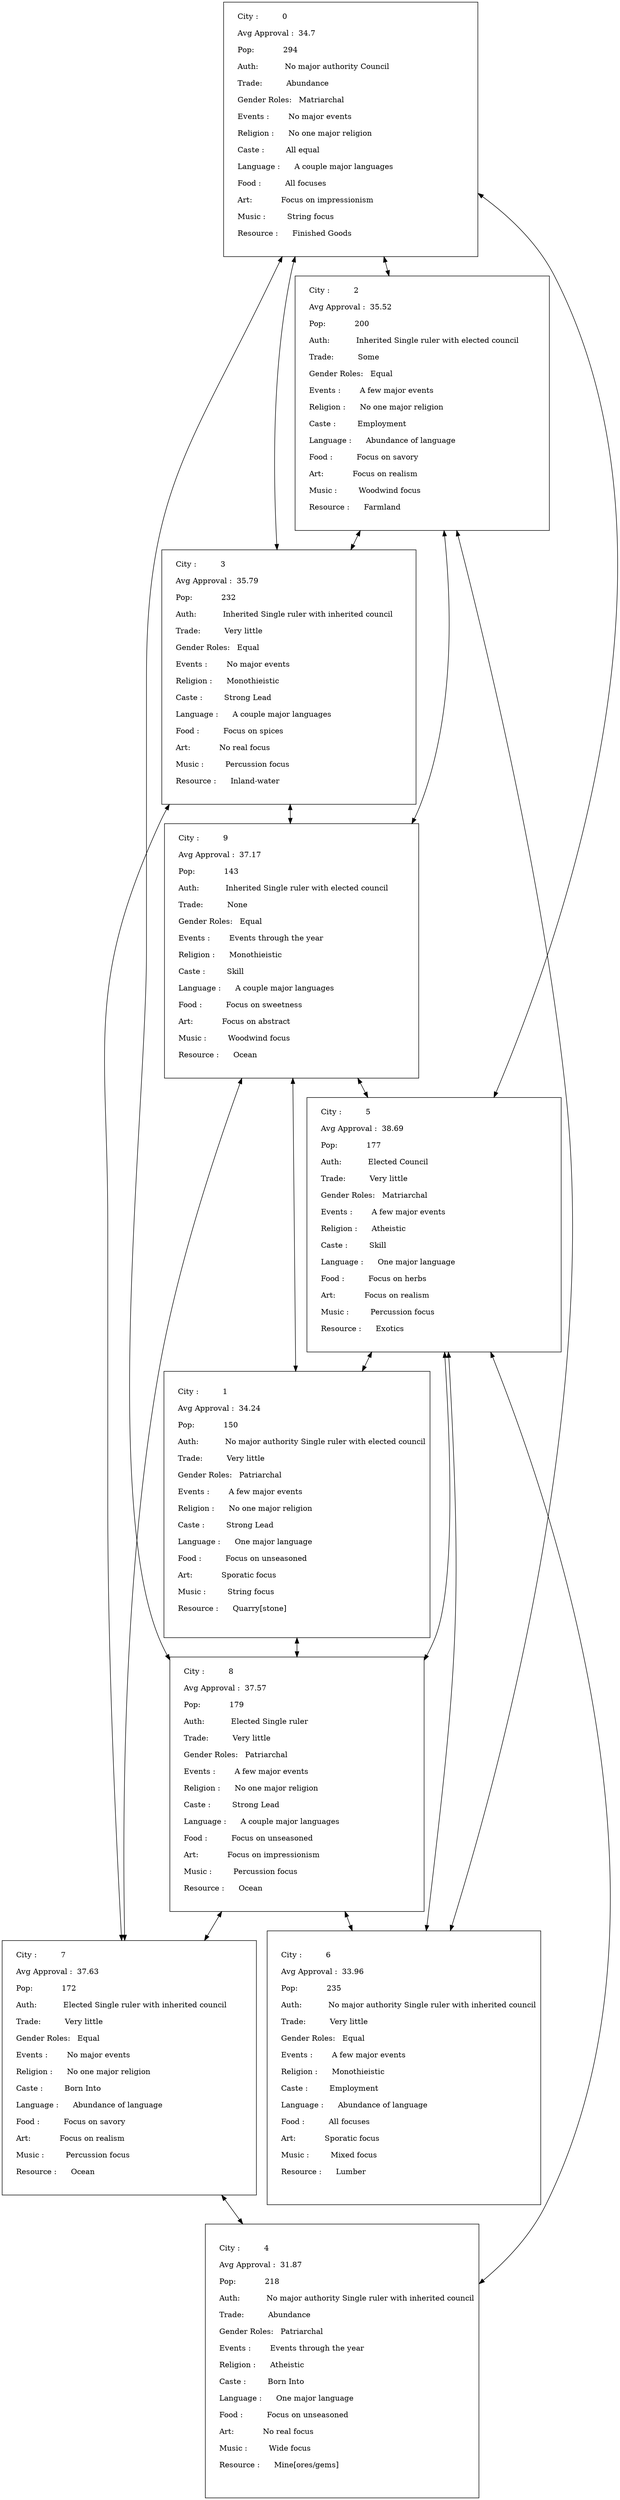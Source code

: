 digraph Cities {
	0 [shape=square]
	1 [shape=square]
	2 [shape=square]
	3 [shape=square]
	4 [shape=square]
	5 [shape=square]
	6 [shape=square]
	7 [shape=square]
	8 [shape=square]
	9 [shape=square]
	8 -> 0 [dir=both]
	3 -> 0 [dir=both]
	5 -> 1 [dir=both]
	9 -> 1 [dir=both]
	6 -> 2 [dir=both]
	0 -> 2 [dir=both]
	2 -> 3 [dir=both]
	7 -> 3 [dir=both]
	5 -> 4 [dir=both]
	7 -> 4 [dir=both]
	9 -> 5 [dir=both]
	0 -> 5 [dir=both]
	8 -> 6 [dir=both]
	5 -> 6 [dir=both]
	8 -> 7 [dir=both]
	9 -> 7 [dir=both]
	5 -> 8 [dir=both]
	1 -> 8 [dir=both]
	3 -> 9 [dir=both]
	2 -> 9 [dir=both]
	0 [label="
    City :          0\l
    Avg Approval :  34.7\l
    Pop:            294\l
    Auth:           No major authority Council\l
    Trade:          Abundance\l
    Gender Roles:   Matriarchal\l
    Events :        No major events\l
    Religion :      No one major religion\l
    Caste :         All equal\l
    Language :      A couple major languages\l
    Food :          All focuses\l
    Art:            Focus on impressionism\l
    Music :         String focus\l
    Resource :      Finished Goods\l
    "]
	1 [label="
    City :          1\l
    Avg Approval :  34.24\l
    Pop:            150\l
    Auth:           No major authority Single ruler with elected council\l
    Trade:          Very little\l
    Gender Roles:   Patriarchal\l
    Events :        A few major events\l
    Religion :      No one major religion\l
    Caste :         Strong Lead\l
    Language :      One major language\l
    Food :          Focus on unseasoned\l
    Art:            Sporatic focus\l
    Music :         String focus\l
    Resource :      Quarry[stone]\l
    "]
	2 [label="
    City :          2\l
    Avg Approval :  35.52\l
    Pop:            200\l
    Auth:           Inherited Single ruler with elected council\l
    Trade:          Some\l
    Gender Roles:   Equal\l
    Events :        A few major events\l
    Religion :      No one major religion\l
    Caste :         Employment\l
    Language :      Abundance of language\l
    Food :          Focus on savory\l
    Art:            Focus on realism\l
    Music :         Woodwind focus\l
    Resource :      Farmland\l
    "]
	3 [label="
    City :          3\l
    Avg Approval :  35.79\l
    Pop:            232\l
    Auth:           Inherited Single ruler with inherited council\l
    Trade:          Very little\l
    Gender Roles:   Equal\l
    Events :        No major events\l
    Religion :      Monothieistic\l
    Caste :         Strong Lead\l
    Language :      A couple major languages\l
    Food :          Focus on spices\l
    Art:            No real focus\l
    Music :         Percussion focus\l
    Resource :      Inland-water\l
    "]
	4 [label="
    City :          4\l
    Avg Approval :  31.87\l
    Pop:            218\l
    Auth:           No major authority Single ruler with inherited council\l
    Trade:          Abundance\l
    Gender Roles:   Patriarchal\l
    Events :        Events through the year\l
    Religion :      Atheistic\l
    Caste :         Born Into\l
    Language :      One major language\l
    Food :          Focus on unseasoned\l
    Art:            No real focus\l
    Music :         Wide focus\l
    Resource :      Mine[ores/gems]\l
    "]
	5 [label="
    City :          5\l
    Avg Approval :  38.69\l
    Pop:            177\l
    Auth:           Elected Council\l
    Trade:          Very little\l
    Gender Roles:   Matriarchal\l
    Events :        A few major events\l
    Religion :      Atheistic\l
    Caste :         Skill\l
    Language :      One major language\l
    Food :          Focus on herbs\l
    Art:            Focus on realism\l
    Music :         Percussion focus\l
    Resource :      Exotics\l
    "]
	6 [label="
    City :          6\l
    Avg Approval :  33.96\l
    Pop:            235\l
    Auth:           No major authority Single ruler with inherited council\l
    Trade:          Very little\l
    Gender Roles:   Equal\l
    Events :        A few major events\l
    Religion :      Monothieistic\l
    Caste :         Employment\l
    Language :      Abundance of language\l
    Food :          All focuses\l
    Art:            Sporatic focus\l
    Music :         Mixed focus\l
    Resource :      Lumber\l
    "]
	7 [label="
    City :          7\l
    Avg Approval :  37.63\l
    Pop:            172\l
    Auth:           Elected Single ruler with inherited council\l
    Trade:          Very little\l
    Gender Roles:   Equal\l
    Events :        No major events\l
    Religion :      No one major religion\l
    Caste :         Born Into\l
    Language :      Abundance of language\l
    Food :          Focus on savory\l
    Art:            Focus on realism\l
    Music :         Percussion focus\l
    Resource :      Ocean\l
    "]
	8 [label="
    City :          8\l
    Avg Approval :  37.57\l
    Pop:            179\l
    Auth:           Elected Single ruler\l
    Trade:          Very little\l
    Gender Roles:   Patriarchal\l
    Events :        A few major events\l
    Religion :      No one major religion\l
    Caste :         Strong Lead\l
    Language :      A couple major languages\l
    Food :          Focus on unseasoned\l
    Art:            Focus on impressionism\l
    Music :         Percussion focus\l
    Resource :      Ocean\l
    "]
	9 [label="
    City :          9\l
    Avg Approval :  37.17\l
    Pop:            143\l
    Auth:           Inherited Single ruler with elected council\l
    Trade:          None\l
    Gender Roles:   Equal\l
    Events :        Events through the year\l
    Religion :      Monothieistic\l
    Caste :         Skill\l
    Language :      A couple major languages\l
    Food :          Focus on sweetness\l
    Art:            Focus on abstract\l
    Music :         Woodwind focus\l
    Resource :      Ocean\l
    "]
}
